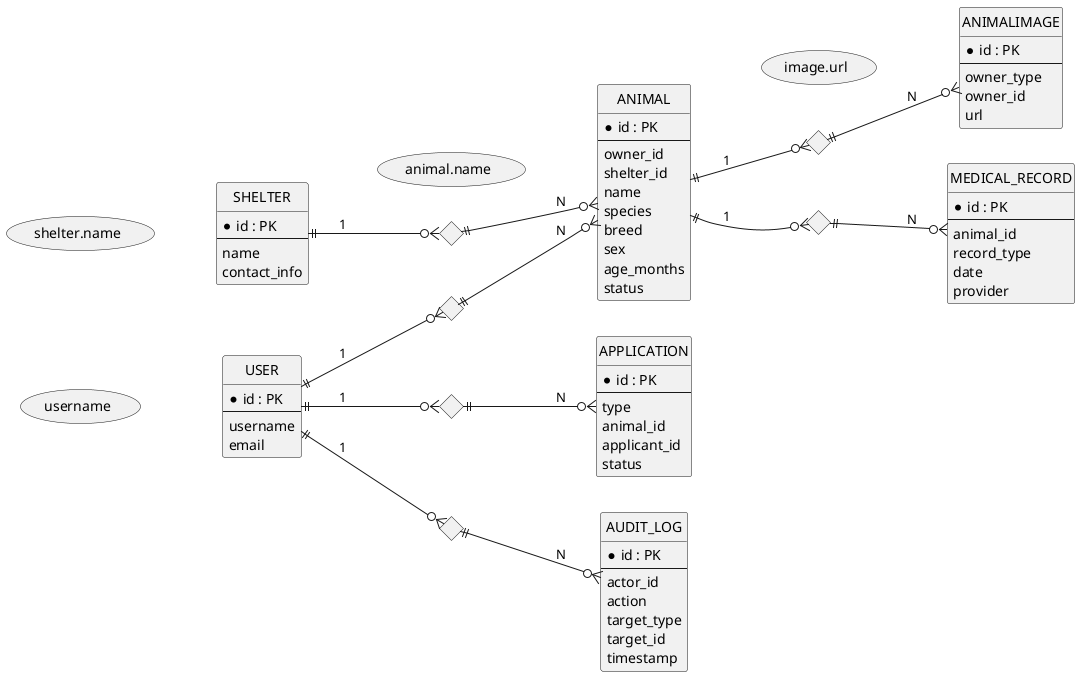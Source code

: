 @startuml
allowmixing
' Chen-style ERD (visual emulation using ovals/notes)
skinparam defaultFontName Arial
skinparam handwritten false
skinparam shadowing false
skinparam backgroundColor white
skinparam usecase {
  BackgroundColor #FFFFFF
  BorderColor #181818
}
left to right direction

' Entities as rectangles
entity "DIRECTOR" as D << (E,#DDEEFF) >> {
  Born
  Died
  Age
}

entity "MOVIE" as M << (E,#FFDDAA) >> {
  Title
  Released
  Code
}

' Usecase-style ovals to simulate Chen ellipses for attributes
usecase "Name" as UC_Name
usecase "Fname" as UC_Fname
Chen
skinparam defaultFontName Arial
skinparam backgroundColor white
left to right direction

' Entities with attributes inside (easier to read) — and separate ovals for visual Chen attributes
entity "USER" as U {
  * id : PK
  --
  username
  email
}

@startuml
allowmixing
' Clean Chen-style ERD for the pet-adoption platform
skinparam defaultFontName Arial
skinparam backgroundColor white
left to right direction

' Entities (rectangles with key attributes inside for readability)
entity "USER" as U {
  * id : PK
  --
  username
  email
}

entity "SHELTER" as S {
  * id : PK
  --
  name
  contact_info
}

entity "ANIMAL" as A {
  * id : PK
  --
  owner_id
  shelter_id
  name
  species
  breed
  sex
  age_months
  status
}

entity "ANIMALIMAGE" as AI {
  * id : PK
  --
  owner_type
  owner_id
  url
}

entity "APPLICATION" as App {
  * id : PK
  --
  type
  animal_id
  applicant_id
  status
}

entity "MEDICAL_RECORD" as MR {
  * id : PK
  --
  animal_id
  record_type
  date
  provider
}

entity "AUDIT_LOG" as AL {
  * id : PK
  --
  actor_id
  action
  target_type
  target_id
  timestamp
}

' Representative attribute ovals to emulate Chen ellipses (visual only)
usecase "username" as u_username
usecase "shelter.name" as u_shelter_name
usecase "animal.name" as u_animal_name
usecase "image.url" as u_image_url

' Keep ovals near their entities (hidden links help placement)
u_username -[hidden]- U
u_shelter_name -[hidden]- S
u_animal_name -[hidden]- A
u_image_url -[hidden]- AI

' Relationships as diamonds (Chen notation)
diamond "owns" as R_owns
diamond "houses" as R_houses
diamond "attachments" as R_attachments
diamond "applies" as R_applies
diamond "has_medical" as R_med
diamond "performs" as R_performs

' Connect entities -> relationship diamonds -> entities with cardinalities
U ||--o{ R_owns : "1"
R_owns ||--o{ A : "N"

S ||--o{ R_houses : "1"
R_houses ||--o{ A : "N"

A ||--o{ R_attachments : "1"
R_attachments ||--o{ AI : "N"

U ||--o{ R_applies : "1"
R_applies ||--o{ App : "N"

A ||--o{ R_med : "1"
R_med ||--o{ MR : "N"

U ||--o{ R_performs : "1"
R_performs ||--o{ AL : "N"

hide stereotype
hide methods
hide circle
@enduml
u_username -[hidden]- U
u_name -[hidden]- S
u_animal_name -[hidden]- A
u_image_url -[hidden]- AI

' Relationships as diamonds
diamond "owns" as R_owns
diamond "houses" as R_houses
diamond "attachments" as R_attachments
diamond "applies" as R_applies
diamond "has_medical" as R_med
diamond "performs" as R_performs

' Connect entities -> relationships -> entities (Chen style)
U ||--o{ R_owns : "1"
R_owns ||--o{ A : "N"

S ||--o{ R_houses : "1"
R_houses ||--o{ A : "N"

A ||--o{ R_attachments : "1"
R_attachments ||--o{ AI : "N"

U ||--o{ R_applies : "1"
R_applies ||--o{ App : "N"

A ||--o{ R_med : "1"
R_med ||--o{ MR : "N"

U ||--o{ R_performs : "1"
R_performs ||--o{ AL : "N"

hide stereotype
hide methods
hide circle
@enduml
